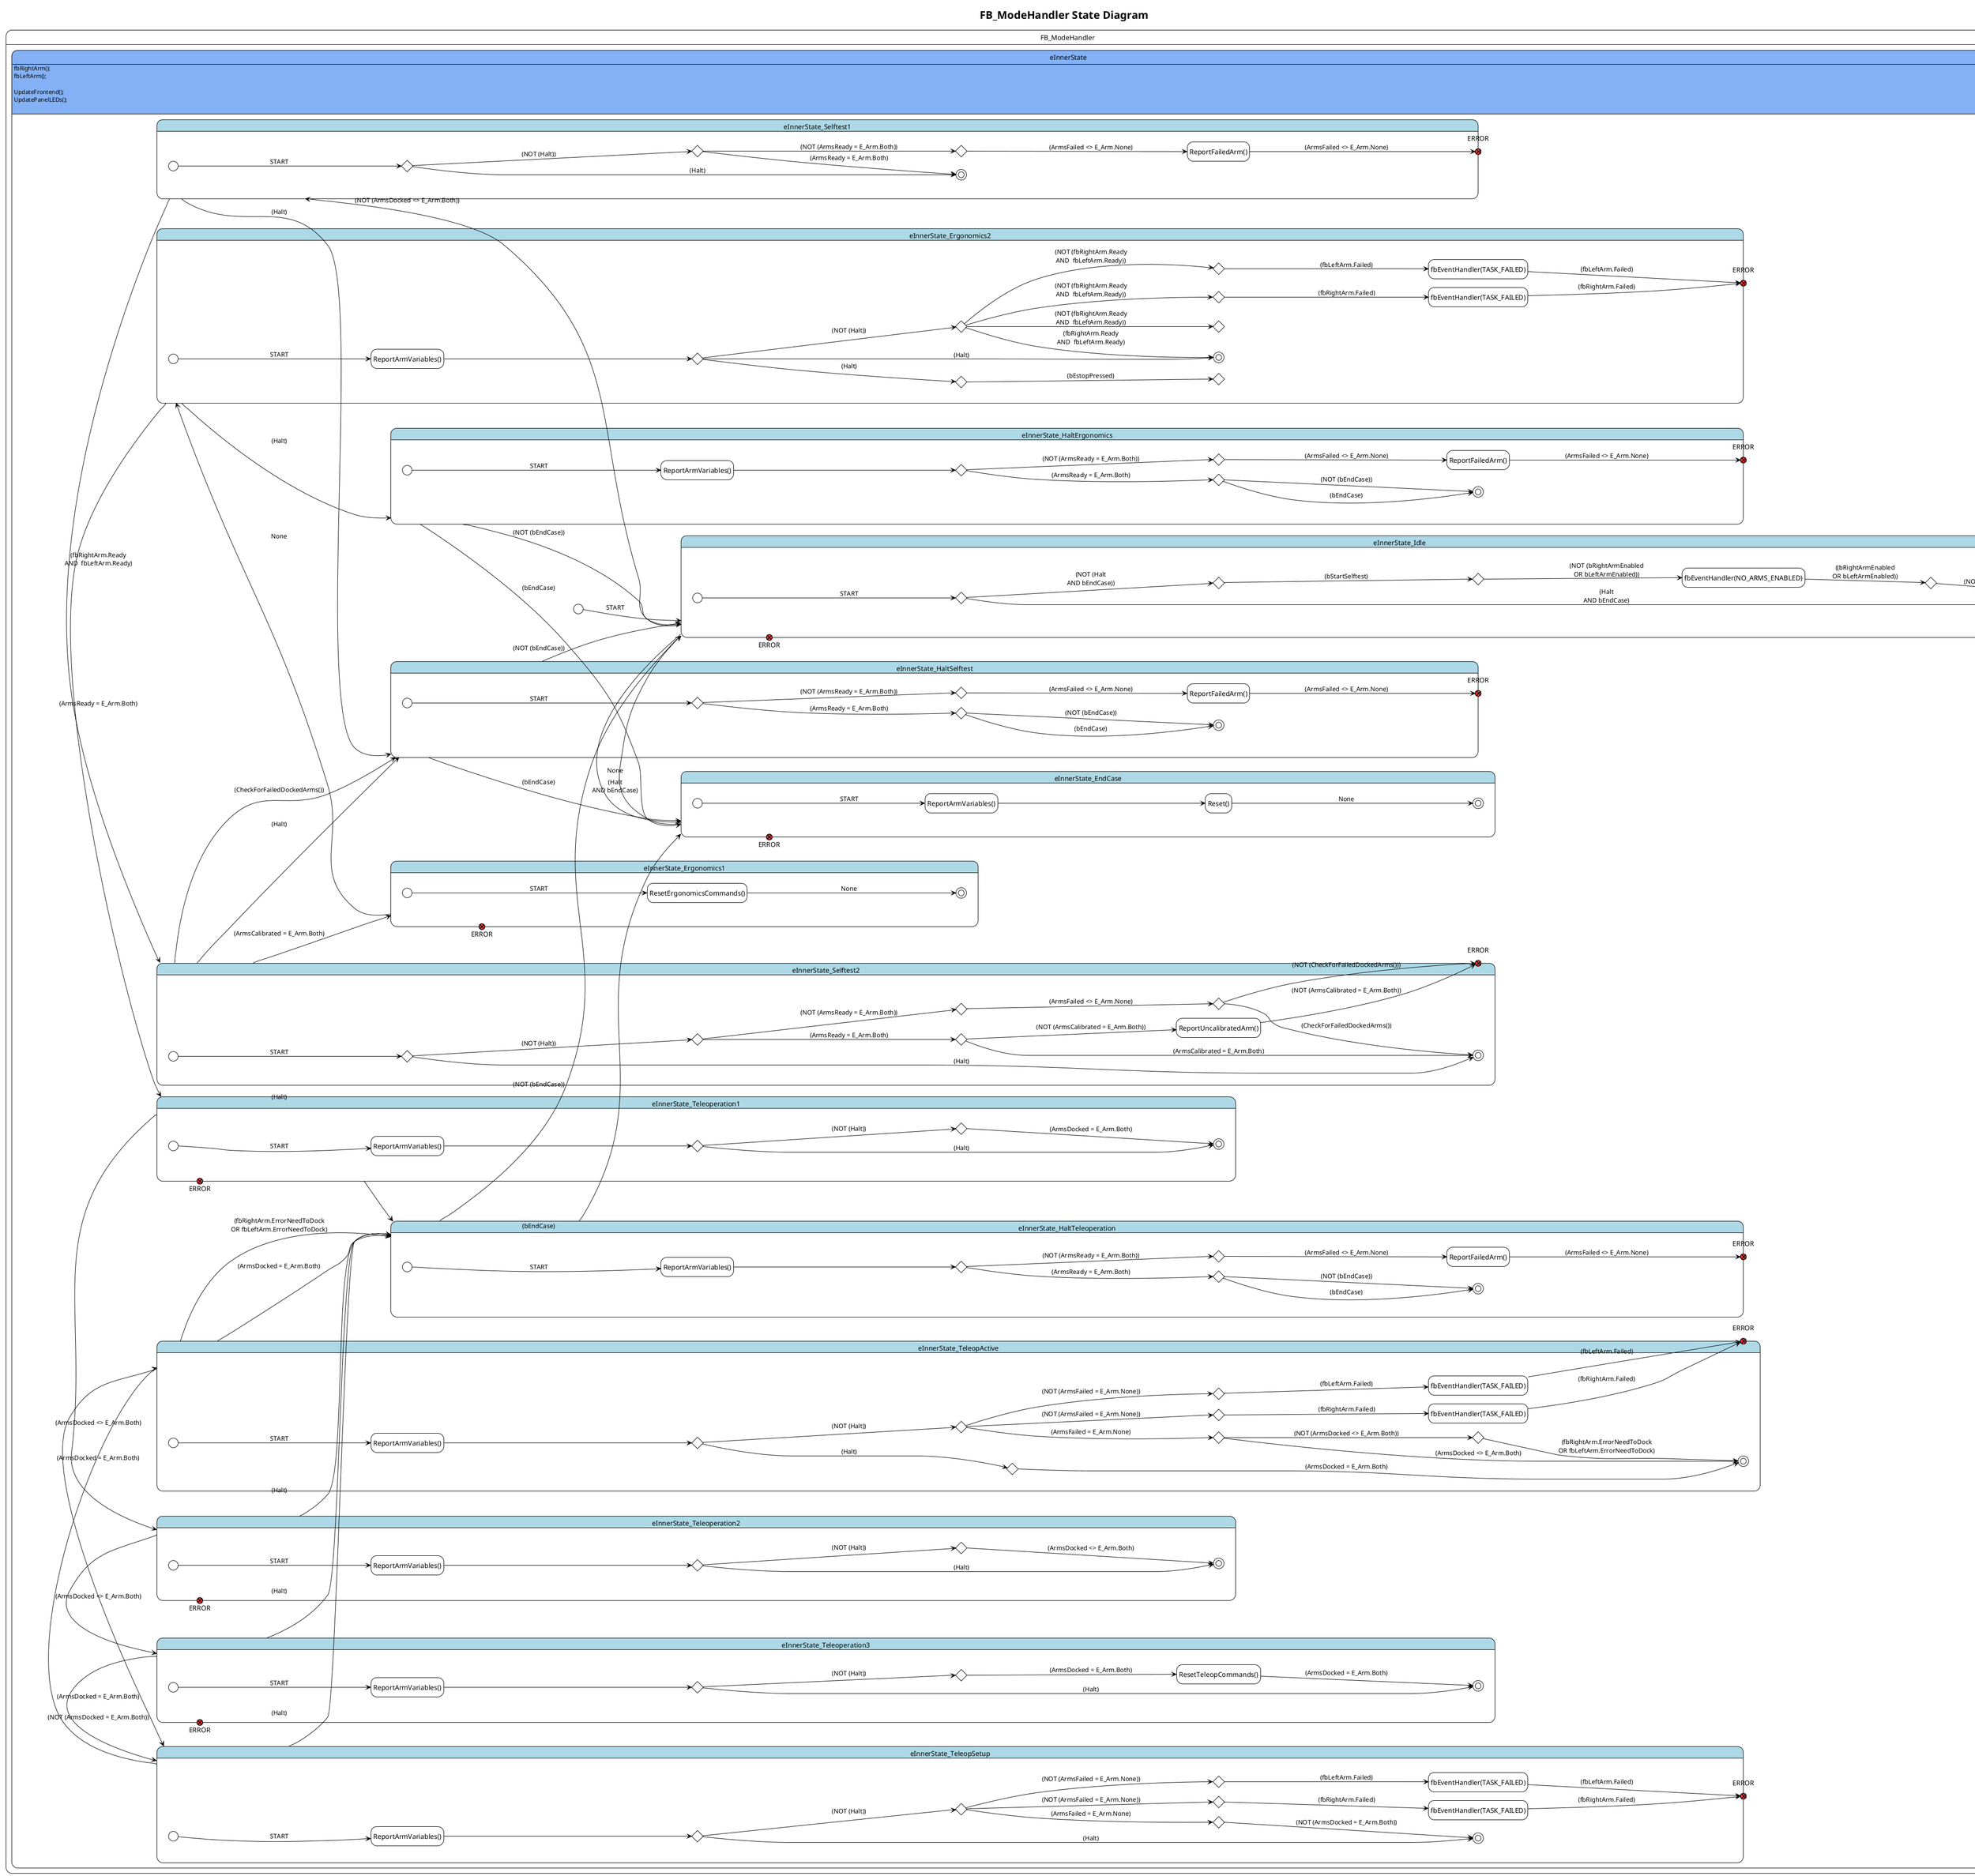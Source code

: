 @startuml State Diagram

!theme plain
'skin rose
left to right direction
hide empty description
'!theme reddress-lightgreen
title FB_ModeHandler State Diagram



state FB_ModeHandler{
state eInnerState #84b1f5 {
	[*] --> eInnerState_Idle : START
	state eInnerState_Idle #lightblue {
state "ERROR" as eInnerState_Idle_ERROR <<exitPoint>> #ff3333
	state eInnerState_Idle_Node_1 <<choice>>
	[*] ----> eInnerState_Idle_Node_1 : START
	eInnerState_Idle_Node_1 ----> [*] : (Halt\nAND bEndCase)
		state eInnerState_Idle_Node_2 <<choice>>
			state eInnerState_Idle_Node_3 <<choice>>
			state "fbEventHandler(NO_ARMS_ENABLED)" as eInnerState_Idle_Node_4 
			state eInnerState_Idle_Node_5 <<choice>>
	eInnerState_Idle_Node_5 ----> [*] : (NOT (ArmsDocked <> E_Arm.Both))
	}
	state eInnerState_Selftest1 #lightblue {
state "ERROR" as eInnerState_Selftest1_ERROR <<exitPoint>> #ff3333
	state eInnerState_Selftest1_Node_1 <<choice>>
	[*] ----> eInnerState_Selftest1_Node_1 : START
	eInnerState_Selftest1_Node_1 ----> [*] : (Halt)
		state eInnerState_Selftest1_Node_2 <<choice>>
	eInnerState_Selftest1_Node_2 ----> [*] : (ArmsReady = E_Arm.Both)
		state eInnerState_Selftest1_Node_3 <<choice>>
		state "ReportFailedArm()" as eInnerState_Selftest1_Node_4 
	}
	state eInnerState_Selftest2 #lightblue {
state "ERROR" as eInnerState_Selftest2_ERROR <<exitPoint>> #ff3333
	state eInnerState_Selftest2_Node_1 <<choice>>
	[*] ----> eInnerState_Selftest2_Node_1 : START
	eInnerState_Selftest2_Node_1 ----> [*] : (Halt)
		state eInnerState_Selftest2_Node_2 <<choice>>
			state eInnerState_Selftest2_Node_3 <<choice>>
	eInnerState_Selftest2_Node_3 ----> [*] : (ArmsCalibrated = E_Arm.Both)
			state "ReportUncalibratedArm()" as eInnerState_Selftest2_Node_4 
		state eInnerState_Selftest2_Node_5 <<choice>>
			state eInnerState_Selftest2_Node_6 <<choice>>
	eInnerState_Selftest2_Node_6 ----> [*] : (CheckForFailedDockedArms())
	}
	state eInnerState_HaltSelftest #lightblue {
state "ERROR" as eInnerState_HaltSelftest_ERROR <<exitPoint>> #ff3333
	state eInnerState_HaltSelftest_Node_1 <<choice>>
	[*] ----> eInnerState_HaltSelftest_Node_1 : START
		state eInnerState_HaltSelftest_Node_2 <<choice>>
	eInnerState_HaltSelftest_Node_2 ----> [*] : (bEndCase)
	eInnerState_HaltSelftest_Node_2 ----> [*] : (NOT (bEndCase))
	state eInnerState_HaltSelftest_Node_3 <<choice>>
	state "ReportFailedArm()" as eInnerState_HaltSelftest_Node_4 
	}
	state eInnerState_Ergonomics1 #lightblue {
state "ERROR" as eInnerState_Ergonomics1_ERROR <<exitPoint>> #ff3333
	state "ResetErgonomicsCommands()" as eInnerState_Ergonomics1_Node_1 
	[*] ----> eInnerState_Ergonomics1_Node_1 : START
	eInnerState_Ergonomics1_Node_1 ----> [*] : None
	}
	state eInnerState_Ergonomics2 #lightblue {
state "ERROR" as eInnerState_Ergonomics2_ERROR <<exitPoint>> #ff3333
	state "ReportArmVariables()" as eInnerState_Ergonomics2_Node_1 
	[*] ----> eInnerState_Ergonomics2_Node_1 : START
		state eInnerState_Ergonomics2_Node_2 <<choice>>
			state eInnerState_Ergonomics2_Node_3 <<choice>>
				state eInnerState_Ergonomics2_Node_4 <<choice>>
	eInnerState_Ergonomics2_Node_2 ----> [*] : (Halt)
			state eInnerState_Ergonomics2_Node_5 <<choice>>
	eInnerState_Ergonomics2_Node_5 ----> [*] : (fbRightArm.Ready\nAND  fbLeftArm.Ready)
				state eInnerState_Ergonomics2_Node_6 <<choice>>
				state eInnerState_Ergonomics2_Node_7 <<choice>>
				state "fbEventHandler(TASK_FAILED)" as eInnerState_Ergonomics2_Node_8 
				state eInnerState_Ergonomics2_Node_9 <<choice>>
				state "fbEventHandler(TASK_FAILED)" as eInnerState_Ergonomics2_Node_10 
	}
	state eInnerState_HaltErgonomics #lightblue {
state "ERROR" as eInnerState_HaltErgonomics_ERROR <<exitPoint>> #ff3333
	state "ReportArmVariables()" as eInnerState_HaltErgonomics_Node_1 
	[*] ----> eInnerState_HaltErgonomics_Node_1 : START
		state eInnerState_HaltErgonomics_Node_2 <<choice>>
			state eInnerState_HaltErgonomics_Node_3 <<choice>>
	eInnerState_HaltErgonomics_Node_3 ----> [*] : (bEndCase)
	eInnerState_HaltErgonomics_Node_3 ----> [*] : (NOT (bEndCase))
		state eInnerState_HaltErgonomics_Node_4 <<choice>>
		state "ReportFailedArm()" as eInnerState_HaltErgonomics_Node_5 
	}
	state eInnerState_Teleoperation1 #lightblue {
state "ERROR" as eInnerState_Teleoperation1_ERROR <<exitPoint>> #ff3333
	state "ReportArmVariables()" as eInnerState_Teleoperation1_Node_1 
	[*] ----> eInnerState_Teleoperation1_Node_1 : START
		state eInnerState_Teleoperation1_Node_2 <<choice>>
	eInnerState_Teleoperation1_Node_2 ----> [*] : (Halt)
			state eInnerState_Teleoperation1_Node_3 <<choice>>
	eInnerState_Teleoperation1_Node_3 ----> [*] : (ArmsDocked = E_Arm.Both)
	}
	state eInnerState_Teleoperation2 #lightblue {
state "ERROR" as eInnerState_Teleoperation2_ERROR <<exitPoint>> #ff3333
	state "ReportArmVariables()" as eInnerState_Teleoperation2_Node_1 
	[*] ----> eInnerState_Teleoperation2_Node_1 : START
		state eInnerState_Teleoperation2_Node_2 <<choice>>
	eInnerState_Teleoperation2_Node_2 ----> [*] : (Halt)
			state eInnerState_Teleoperation2_Node_3 <<choice>>
	eInnerState_Teleoperation2_Node_3 ----> [*] : (ArmsDocked <> E_Arm.Both)
	}
	state eInnerState_Teleoperation3 #lightblue {
state "ERROR" as eInnerState_Teleoperation3_ERROR <<exitPoint>> #ff3333
	state "ReportArmVariables()" as eInnerState_Teleoperation3_Node_1 
	[*] ----> eInnerState_Teleoperation3_Node_1 : START
		state eInnerState_Teleoperation3_Node_2 <<choice>>
	eInnerState_Teleoperation3_Node_2 ----> [*] : (Halt)
			state eInnerState_Teleoperation3_Node_3 <<choice>>
			state "ResetTeleopCommands()" as eInnerState_Teleoperation3_Node_4 
	eInnerState_Teleoperation3_Node_4 ----> [*] : (ArmsDocked = E_Arm.Both)
	}
	state eInnerState_TeleopSetup #lightblue {
state "ERROR" as eInnerState_TeleopSetup_ERROR <<exitPoint>> #ff3333
	state "ReportArmVariables()" as eInnerState_TeleopSetup_Node_1 
	[*] ----> eInnerState_TeleopSetup_Node_1 : START
		state eInnerState_TeleopSetup_Node_2 <<choice>>
	eInnerState_TeleopSetup_Node_2 ----> [*] : (Halt)
			state eInnerState_TeleopSetup_Node_3 <<choice>>
				state eInnerState_TeleopSetup_Node_4 <<choice>>
	eInnerState_TeleopSetup_Node_4 ----> [*] : (NOT (ArmsDocked = E_Arm.Both))
				state eInnerState_TeleopSetup_Node_5 <<choice>>
				state "fbEventHandler(TASK_FAILED)" as eInnerState_TeleopSetup_Node_6 
				state eInnerState_TeleopSetup_Node_7 <<choice>>
				state "fbEventHandler(TASK_FAILED)" as eInnerState_TeleopSetup_Node_8 
	}
	state eInnerState_TeleopActive #lightblue {
state "ERROR" as eInnerState_TeleopActive_ERROR <<exitPoint>> #ff3333
	state "ReportArmVariables()" as eInnerState_TeleopActive_Node_1 
	[*] ----> eInnerState_TeleopActive_Node_1 : START
		state eInnerState_TeleopActive_Node_2 <<choice>>
			state eInnerState_TeleopActive_Node_3 <<choice>>
	eInnerState_TeleopActive_Node_3 ----> [*] : (ArmsDocked = E_Arm.Both)
			state eInnerState_TeleopActive_Node_4 <<choice>>
				state eInnerState_TeleopActive_Node_5 <<choice>>
	eInnerState_TeleopActive_Node_5 ----> [*] : (ArmsDocked <> E_Arm.Both)
				state eInnerState_TeleopActive_Node_6 <<choice>>
	eInnerState_TeleopActive_Node_6 ----> [*] : (fbRightArm.ErrorNeedToDock\nOR fbLeftArm.ErrorNeedToDock)
				state eInnerState_TeleopActive_Node_7 <<choice>>
				state "fbEventHandler(TASK_FAILED)" as eInnerState_TeleopActive_Node_8 
				state eInnerState_TeleopActive_Node_9 <<choice>>
				state "fbEventHandler(TASK_FAILED)" as eInnerState_TeleopActive_Node_10 
	}
	state eInnerState_HaltTeleoperation #lightblue {
state "ERROR" as eInnerState_HaltTeleoperation_ERROR <<exitPoint>> #ff3333
	state "ReportArmVariables()" as eInnerState_HaltTeleoperation_Node_1 
	[*] ----> eInnerState_HaltTeleoperation_Node_1 : START
		state eInnerState_HaltTeleoperation_Node_2 <<choice>>
			state eInnerState_HaltTeleoperation_Node_3 <<choice>>
	eInnerState_HaltTeleoperation_Node_3 ----> [*] : (bEndCase)
	eInnerState_HaltTeleoperation_Node_3 ----> [*] : (NOT (bEndCase))
		state eInnerState_HaltTeleoperation_Node_4 <<choice>>
		state "ReportFailedArm()" as eInnerState_HaltTeleoperation_Node_5 
	}
	state eInnerState_EndCase #lightblue {
state "ERROR" as eInnerState_EndCase_ERROR <<exitPoint>> #ff3333
	state "ReportArmVariables()" as eInnerState_EndCase_Node_1 
	[*] ----> eInnerState_EndCase_Node_1 : START
	state "Reset()" as eInnerState_EndCase_Node_2 
	eInnerState_EndCase_Node_2 ----> [*] : None
	}
	}
	eInnerState_Idle ----> eInnerState_EndCase : (Halt\nAND bEndCase)
	eInnerState_Idle_Node_1 ----> eInnerState_Idle_Node_2 : (NOT (Halt\nAND bEndCase))
	eInnerState_Idle_Node_2 ----> eInnerState_Idle_Node_3 : (bStartSelftest)
	eInnerState_Idle_Node_3 ----> eInnerState_Idle_Node_4 : (NOT (bRightArmEnabled\nOR bLeftArmEnabled))
	eInnerState_Idle_Node_4 ----> eInnerState_Idle_Node_5 : ((bRightArmEnabled\nOR bLeftArmEnabled))
	eInnerState_Idle ----> eInnerState_Selftest1 : (NOT (ArmsDocked <> E_Arm.Both))
	eInnerState_Selftest1 ----> eInnerState_HaltSelftest : (Halt)
	eInnerState_Selftest1_Node_1 ----> eInnerState_Selftest1_Node_2 : (NOT (Halt))
	eInnerState_Selftest1 ----> eInnerState_Selftest2 : (ArmsReady = E_Arm.Both)
	eInnerState_Selftest1_Node_2 ----> eInnerState_Selftest1_Node_3 : (NOT (ArmsReady = E_Arm.Both))
	eInnerState_Selftest1_Node_3 ----> eInnerState_Selftest1_Node_4 : (ArmsFailed <> E_Arm.None)
	eInnerState_Selftest1_Node_4 ----> eInnerState_Selftest1_ERROR : (ArmsFailed <> E_Arm.None)
	eInnerState_Selftest2 ----> eInnerState_HaltSelftest : (Halt)
	eInnerState_Selftest2_Node_1 ----> eInnerState_Selftest2_Node_2 : (NOT (Halt))
	eInnerState_Selftest2_Node_2 ----> eInnerState_Selftest2_Node_3 : (ArmsReady = E_Arm.Both)
	eInnerState_Selftest2 ----> eInnerState_Ergonomics1 : (ArmsCalibrated = E_Arm.Both)
	eInnerState_Selftest2_Node_3 ----> eInnerState_Selftest2_Node_4 : (NOT (ArmsCalibrated = E_Arm.Both))
	eInnerState_Selftest2_Node_4 ----> eInnerState_Selftest2_ERROR : (NOT (ArmsCalibrated = E_Arm.Both))
	eInnerState_Selftest2_Node_2 ----> eInnerState_Selftest2_Node_5 : (NOT (ArmsReady = E_Arm.Both))
	eInnerState_Selftest2_Node_5 ----> eInnerState_Selftest2_Node_6 : (ArmsFailed <> E_Arm.None)
	eInnerState_Selftest2 ----> eInnerState_HaltSelftest : (CheckForFailedDockedArms())
	eInnerState_Selftest2_Node_6 ----> eInnerState_Selftest2_ERROR : (NOT (CheckForFailedDockedArms()))
	eInnerState_HaltSelftest_Node_1 ----> eInnerState_HaltSelftest_Node_2 : (ArmsReady = E_Arm.Both)
	eInnerState_HaltSelftest ----> eInnerState_EndCase : (bEndCase)
	eInnerState_HaltSelftest ----> eInnerState_Idle : (NOT (bEndCase))
	eInnerState_HaltSelftest_Node_1 ----> eInnerState_HaltSelftest_Node_3 : (NOT (ArmsReady = E_Arm.Both))
	eInnerState_HaltSelftest_Node_3 ----> eInnerState_HaltSelftest_Node_4 : (ArmsFailed <> E_Arm.None)
	eInnerState_HaltSelftest_Node_4 ----> eInnerState_HaltSelftest_ERROR : (ArmsFailed <> E_Arm.None)
	eInnerState_Ergonomics1 ----> eInnerState_Ergonomics2 : None
	eInnerState_Ergonomics2_Node_1 ----> eInnerState_Ergonomics2_Node_2
	eInnerState_Ergonomics2_Node_2 ----> eInnerState_Ergonomics2_Node_3 : (Halt)
	eInnerState_Ergonomics2_Node_3 ----> eInnerState_Ergonomics2_Node_4 : (bEstopPressed)
	eInnerState_Ergonomics2 ----> eInnerState_HaltErgonomics : (Halt)
	eInnerState_Ergonomics2_Node_2 ----> eInnerState_Ergonomics2_Node_5 : (NOT (Halt))
	eInnerState_Ergonomics2 ----> eInnerState_Teleoperation1 : (fbRightArm.Ready\nAND  fbLeftArm.Ready)
	eInnerState_Ergonomics2_Node_5 ----> eInnerState_Ergonomics2_Node_6 : (NOT (fbRightArm.Ready\nAND  fbLeftArm.Ready))
	eInnerState_Ergonomics2_Node_5 ----> eInnerState_Ergonomics2_Node_7 : (NOT (fbRightArm.Ready\nAND  fbLeftArm.Ready))
	eInnerState_Ergonomics2_Node_7 ----> eInnerState_Ergonomics2_Node_8 : (fbRightArm.Failed)
	eInnerState_Ergonomics2_Node_8 ----> eInnerState_Ergonomics2_ERROR : (fbRightArm.Failed)
	eInnerState_Ergonomics2_Node_5 ----> eInnerState_Ergonomics2_Node_9 : (NOT (fbRightArm.Ready\nAND  fbLeftArm.Ready))
	eInnerState_Ergonomics2_Node_9 ----> eInnerState_Ergonomics2_Node_10 : (fbLeftArm.Failed)
	eInnerState_Ergonomics2_Node_10 ----> eInnerState_Ergonomics2_ERROR : (fbLeftArm.Failed)
	eInnerState_HaltErgonomics_Node_1 ----> eInnerState_HaltErgonomics_Node_2
	eInnerState_HaltErgonomics_Node_2 ----> eInnerState_HaltErgonomics_Node_3 : (ArmsReady = E_Arm.Both)
	eInnerState_HaltErgonomics ----> eInnerState_EndCase : (bEndCase)
	eInnerState_HaltErgonomics ----> eInnerState_Idle : (NOT (bEndCase))
	eInnerState_HaltErgonomics_Node_2 ----> eInnerState_HaltErgonomics_Node_4 : (NOT (ArmsReady = E_Arm.Both))
	eInnerState_HaltErgonomics_Node_4 ----> eInnerState_HaltErgonomics_Node_5 : (ArmsFailed <> E_Arm.None)
	eInnerState_HaltErgonomics_Node_5 ----> eInnerState_HaltErgonomics_ERROR : (ArmsFailed <> E_Arm.None)
	eInnerState_Teleoperation1_Node_1 ----> eInnerState_Teleoperation1_Node_2
	eInnerState_Teleoperation1 ----> eInnerState_HaltTeleoperation : (Halt)
	eInnerState_Teleoperation1_Node_2 ----> eInnerState_Teleoperation1_Node_3 : (NOT (Halt))
	eInnerState_Teleoperation1 ----> eInnerState_Teleoperation2 : (ArmsDocked = E_Arm.Both)
	eInnerState_Teleoperation2_Node_1 ----> eInnerState_Teleoperation2_Node_2
	eInnerState_Teleoperation2 ----> eInnerState_HaltTeleoperation : (Halt)
	eInnerState_Teleoperation2_Node_2 ----> eInnerState_Teleoperation2_Node_3 : (NOT (Halt))
	eInnerState_Teleoperation2 ----> eInnerState_Teleoperation3 : (ArmsDocked <> E_Arm.Both)
	eInnerState_Teleoperation3_Node_1 ----> eInnerState_Teleoperation3_Node_2
	eInnerState_Teleoperation3 ----> eInnerState_HaltTeleoperation : (Halt)
	eInnerState_Teleoperation3_Node_2 ----> eInnerState_Teleoperation3_Node_3 : (NOT (Halt))
	eInnerState_Teleoperation3_Node_3 ----> eInnerState_Teleoperation3_Node_4 : (ArmsDocked = E_Arm.Both)
	eInnerState_Teleoperation3 ----> eInnerState_TeleopSetup : (ArmsDocked = E_Arm.Both)
	eInnerState_TeleopSetup_Node_1 ----> eInnerState_TeleopSetup_Node_2
	eInnerState_TeleopSetup ----> eInnerState_HaltTeleoperation : (Halt)
	eInnerState_TeleopSetup_Node_2 ----> eInnerState_TeleopSetup_Node_3 : (NOT (Halt))
	eInnerState_TeleopSetup_Node_3 ----> eInnerState_TeleopSetup_Node_4 : (ArmsFailed = E_Arm.None)
	eInnerState_TeleopSetup ----> eInnerState_TeleopActive : (NOT (ArmsDocked = E_Arm.Both))
	eInnerState_TeleopSetup_Node_3 ----> eInnerState_TeleopSetup_Node_5 : (NOT (ArmsFailed = E_Arm.None))
	eInnerState_TeleopSetup_Node_5 ----> eInnerState_TeleopSetup_Node_6 : (fbRightArm.Failed)
	eInnerState_TeleopSetup_Node_6 ----> eInnerState_TeleopSetup_ERROR : (fbRightArm.Failed)
	eInnerState_TeleopSetup_Node_3 ----> eInnerState_TeleopSetup_Node_7 : (NOT (ArmsFailed = E_Arm.None))
	eInnerState_TeleopSetup_Node_7 ----> eInnerState_TeleopSetup_Node_8 : (fbLeftArm.Failed)
	eInnerState_TeleopSetup_Node_8 ----> eInnerState_TeleopSetup_ERROR : (fbLeftArm.Failed)
	eInnerState_TeleopActive_Node_1 ----> eInnerState_TeleopActive_Node_2
	eInnerState_TeleopActive_Node_2 ----> eInnerState_TeleopActive_Node_3 : (Halt)
	eInnerState_TeleopActive ----> eInnerState_HaltTeleoperation : (ArmsDocked = E_Arm.Both)
	eInnerState_TeleopActive_Node_2 ----> eInnerState_TeleopActive_Node_4 : (NOT (Halt))
	eInnerState_TeleopActive_Node_4 ----> eInnerState_TeleopActive_Node_5 : (ArmsFailed = E_Arm.None)
	eInnerState_TeleopActive ----> eInnerState_TeleopSetup : (ArmsDocked <> E_Arm.Both)
	eInnerState_TeleopActive_Node_5 ----> eInnerState_TeleopActive_Node_6 : (NOT (ArmsDocked <> E_Arm.Both))
	eInnerState_TeleopActive ----> eInnerState_HaltTeleoperation : (fbRightArm.ErrorNeedToDock\nOR fbLeftArm.ErrorNeedToDock)
	eInnerState_TeleopActive_Node_4 ----> eInnerState_TeleopActive_Node_7 : (NOT (ArmsFailed = E_Arm.None))
	eInnerState_TeleopActive_Node_7 ----> eInnerState_TeleopActive_Node_8 : (fbRightArm.Failed)
	eInnerState_TeleopActive_Node_8 ----> eInnerState_TeleopActive_ERROR : (fbRightArm.Failed)
	eInnerState_TeleopActive_Node_4 ----> eInnerState_TeleopActive_Node_9 : (NOT (ArmsFailed = E_Arm.None))
	eInnerState_TeleopActive_Node_9 ----> eInnerState_TeleopActive_Node_10 : (fbLeftArm.Failed)
	eInnerState_TeleopActive_Node_10 ----> eInnerState_TeleopActive_ERROR : (fbLeftArm.Failed)
	eInnerState_HaltTeleoperation_Node_1 ----> eInnerState_HaltTeleoperation_Node_2
	eInnerState_HaltTeleoperation_Node_2 ----> eInnerState_HaltTeleoperation_Node_3 : (ArmsReady = E_Arm.Both)
	eInnerState_HaltTeleoperation ----> eInnerState_EndCase : (bEndCase)
	eInnerState_HaltTeleoperation ----> eInnerState_Idle : (NOT (bEndCase))
	eInnerState_HaltTeleoperation_Node_2 ----> eInnerState_HaltTeleoperation_Node_4 : (NOT (ArmsReady = E_Arm.Both))
	eInnerState_HaltTeleoperation_Node_4 ----> eInnerState_HaltTeleoperation_Node_5 : (ArmsFailed <> E_Arm.None)
	eInnerState_HaltTeleoperation_Node_5 ----> eInnerState_HaltTeleoperation_ERROR : (ArmsFailed <> E_Arm.None)
	eInnerState_EndCase_Node_1 ----> eInnerState_EndCase_Node_2
	eInnerState_EndCase ----> eInnerState_Idle : None
eInnerState : fbRightArm();\nfbLeftArm();\n
eInnerState : UpdateFrontend();\nUpdatePanelLEDs();\n


}

@enduml
